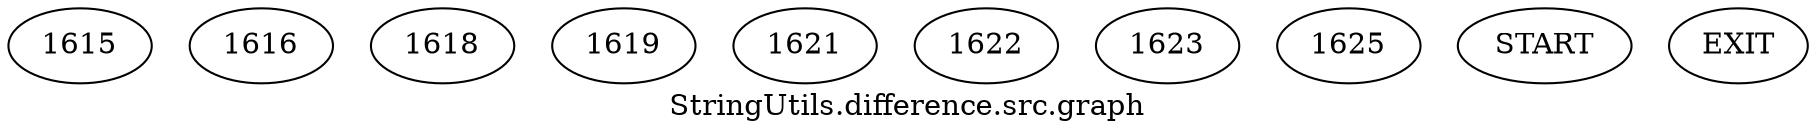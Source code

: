 /* --------------------------------------------------- */
/* Generated by Dr. Garbage Control Flow Graph Factory */
/* http://www.drgarbage.com                            */
/* Version: 4.5.0.201508311741                         */
/* Retrieved on: 2020-01-06 15:53:40.471               */
/* --------------------------------------------------- */
digraph "StringUtils.difference.src.graph" {
 graph [label="StringUtils.difference.src.graph"];
 2 [label="1615" ]
 3 [label="1616" ]
 4 [label="1618" ]
 5 [label="1619" ]
 6 [label="1621" ]
 7 [label="1622" ]
 8 [label="1623" ]
 9 [label="1625" ]
 10 [label="START" ]
 11 [label="EXIT" ]
 10  2
 2  3
 2  4
 4  5
 4  6
 6  7
 7  8
 7  9
 3  11
 5  11
 8  11
 9  11
}
